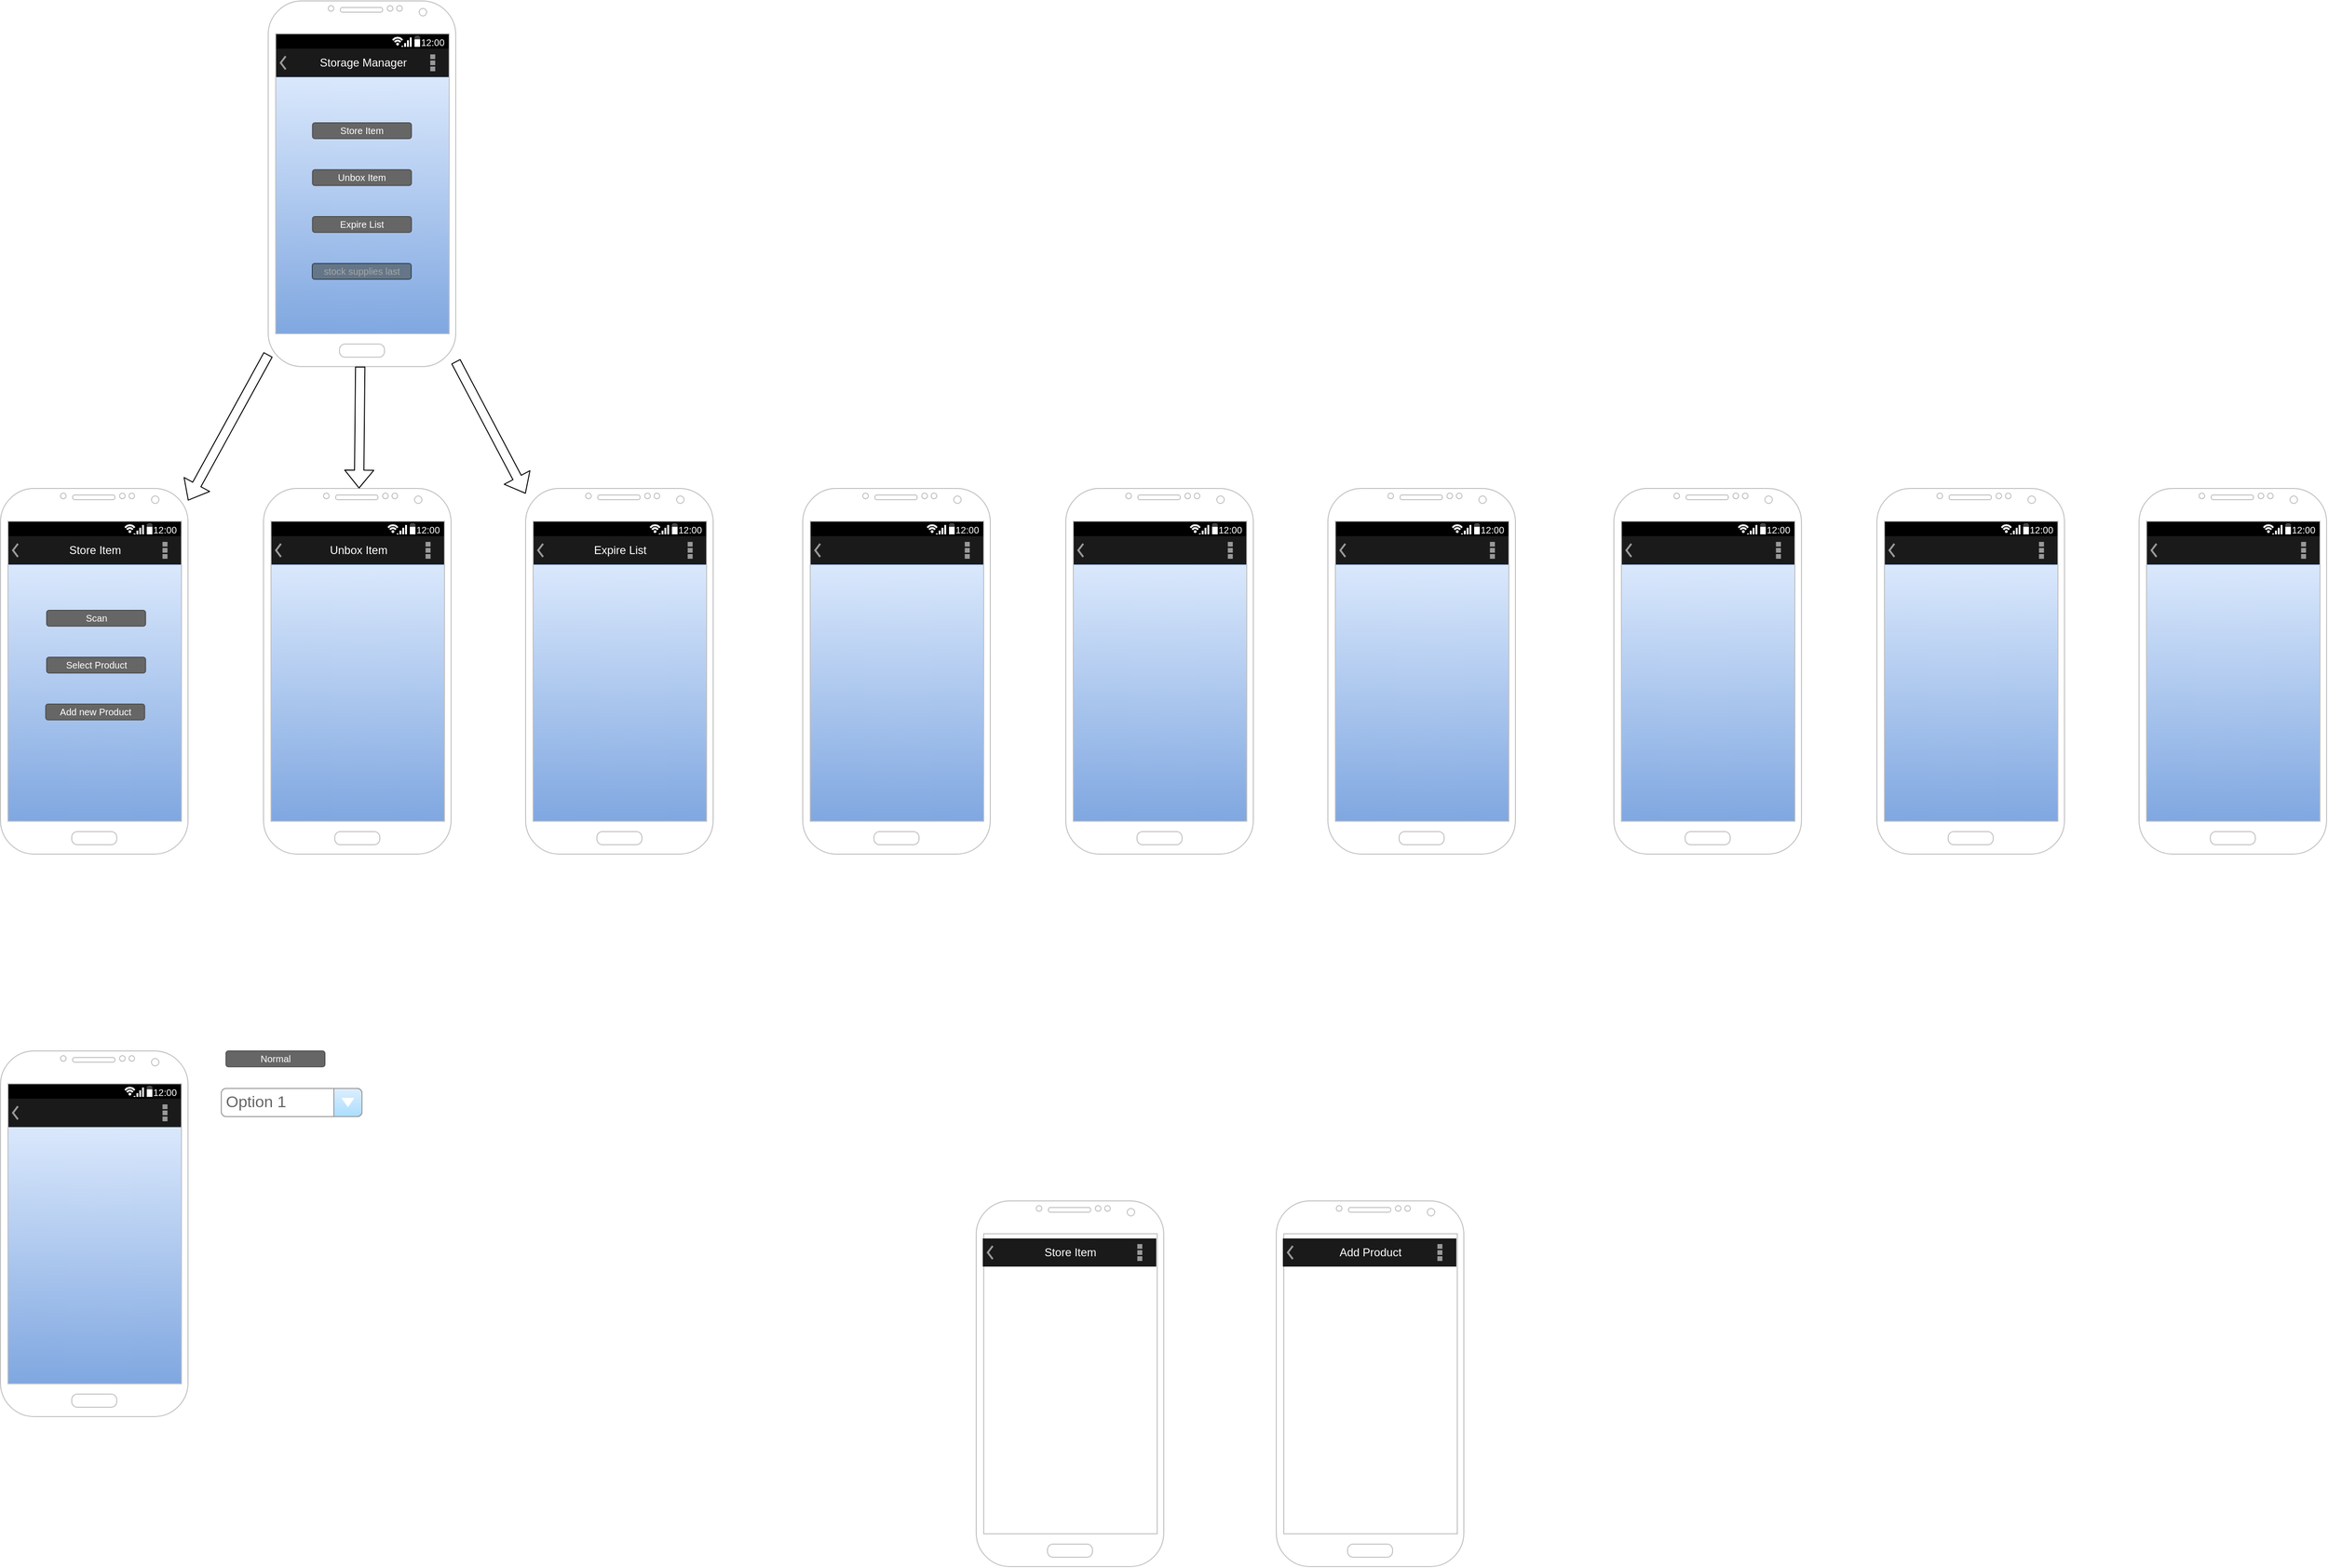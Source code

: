 <mxfile version="13.1.1" type="github">
  <diagram id="CHu45XtJOqBpzsB6C5ND" name="Page-1">
    <mxGraphModel dx="2183" dy="1143" grid="1" gridSize="10" guides="1" tooltips="1" connect="1" arrows="1" fold="1" page="1" pageScale="1" pageWidth="850" pageHeight="1100" math="0" shadow="0">
      <root>
        <mxCell id="0" />
        <mxCell id="1" parent="0" />
        <mxCell id="FvmmlonfM_7MPkLlXJ-B-1" value="" style="verticalLabelPosition=bottom;verticalAlign=top;html=1;shadow=0;dashed=0;strokeWidth=1;shape=mxgraph.android.phone2;strokeColor=#c0c0c0;" parent="1" vertex="1">
          <mxGeometry x="1080" y="1320" width="200" height="390" as="geometry" />
        </mxCell>
        <mxCell id="FvmmlonfM_7MPkLlXJ-B-2" value="Store Item" style="strokeWidth=1;html=1;shadow=0;dashed=0;shape=mxgraph.android.action_bar;fillColor=#1A1A1A;strokeColor=#c0c0c0;strokeWidth=2;fontColor=#FFFFFF;" parent="1" vertex="1">
          <mxGeometry x="1087" y="1360" width="185" height="30" as="geometry" />
        </mxCell>
        <mxCell id="FvmmlonfM_7MPkLlXJ-B-7" value="" style="verticalLabelPosition=bottom;verticalAlign=top;html=1;shadow=0;dashed=0;strokeWidth=1;shape=mxgraph.android.phone2;strokeColor=#c0c0c0;" parent="1" vertex="1">
          <mxGeometry x="1400" y="1320" width="200" height="390" as="geometry" />
        </mxCell>
        <mxCell id="FvmmlonfM_7MPkLlXJ-B-8" value="Add Product" style="strokeWidth=1;html=1;shadow=0;dashed=0;shape=mxgraph.android.action_bar;fillColor=#1A1A1A;strokeColor=#c0c0c0;strokeWidth=2;fontColor=#FFFFFF;" parent="1" vertex="1">
          <mxGeometry x="1407" y="1360" width="185" height="30" as="geometry" />
        </mxCell>
        <mxCell id="jTlXZSJkSVps8n7bUzwx-30" value="" style="group" vertex="1" connectable="0" parent="1">
          <mxGeometry x="39.5" y="1160" width="200" height="390" as="geometry" />
        </mxCell>
        <mxCell id="jTlXZSJkSVps8n7bUzwx-28" value="" style="group" vertex="1" connectable="0" parent="jTlXZSJkSVps8n7bUzwx-30">
          <mxGeometry width="200" height="390" as="geometry" />
        </mxCell>
        <mxCell id="jTlXZSJkSVps8n7bUzwx-32" value="" style="verticalLabelPosition=bottom;verticalAlign=top;html=1;shadow=0;dashed=0;strokeWidth=1;shape=mxgraph.ios.iBgFlat;strokeColor=#6c8ebf;fillColor=#dae8fc;gradientColor=#7ea6e0;" vertex="1" parent="jTlXZSJkSVps8n7bUzwx-28">
          <mxGeometry x="8" y="81" width="187" height="279" as="geometry" />
        </mxCell>
        <mxCell id="jTlXZSJkSVps8n7bUzwx-29" value="" style="strokeWidth=1;html=1;shadow=0;dashed=0;shape=mxgraph.android.action_bar;fillColor=#1A1A1A;strokeColor=#c0c0c0;strokeWidth=2;fontColor=#FFFFFF;" vertex="1" parent="jTlXZSJkSVps8n7bUzwx-28">
          <mxGeometry x="8" y="51" width="185" height="30" as="geometry" />
        </mxCell>
        <mxCell id="jTlXZSJkSVps8n7bUzwx-27" value="" style="strokeWidth=1;html=1;shadow=0;dashed=0;shape=mxgraph.android.statusBar;align=center;fillColor=#000000;strokeColor=#ffffff;fontColor=#ffffff;fontSize=10;aspect=fixed;" vertex="1" parent="jTlXZSJkSVps8n7bUzwx-28">
          <mxGeometry x="8" y="35" width="185" height="15.92" as="geometry" />
        </mxCell>
        <mxCell id="jTlXZSJkSVps8n7bUzwx-26" value="" style="verticalLabelPosition=bottom;verticalAlign=top;html=1;shadow=0;dashed=0;strokeWidth=1;shape=mxgraph.android.phone2;strokeColor=#c0c0c0;" vertex="1" parent="jTlXZSJkSVps8n7bUzwx-28">
          <mxGeometry width="200" height="390" as="geometry" />
        </mxCell>
        <mxCell id="jTlXZSJkSVps8n7bUzwx-31" value="Option 1" style="strokeWidth=1;shadow=0;dashed=0;align=center;html=1;shape=mxgraph.mockup.forms.comboBox;strokeColor=#999999;fillColor=#ddeeff;align=left;fillColor2=#aaddff;mainText=;fontColor=#666666;fontSize=17;spacingLeft=3;" vertex="1" parent="1">
          <mxGeometry x="275" y="1200" width="150" height="30" as="geometry" />
        </mxCell>
        <mxCell id="jTlXZSJkSVps8n7bUzwx-33" value="" style="group" vertex="1" connectable="0" parent="1">
          <mxGeometry x="325" y="40" width="200" height="390" as="geometry" />
        </mxCell>
        <mxCell id="jTlXZSJkSVps8n7bUzwx-34" value="" style="group" vertex="1" connectable="0" parent="jTlXZSJkSVps8n7bUzwx-33">
          <mxGeometry width="200" height="390" as="geometry" />
        </mxCell>
        <mxCell id="jTlXZSJkSVps8n7bUzwx-35" value="" style="verticalLabelPosition=bottom;verticalAlign=top;html=1;shadow=0;dashed=0;strokeWidth=1;shape=mxgraph.ios.iBgFlat;strokeColor=#6c8ebf;fillColor=#dae8fc;gradientColor=#7ea6e0;" vertex="1" parent="jTlXZSJkSVps8n7bUzwx-34">
          <mxGeometry x="8" y="81" width="187" height="279" as="geometry" />
        </mxCell>
        <mxCell id="jTlXZSJkSVps8n7bUzwx-36" value="Storage Manager" style="strokeWidth=1;html=1;shadow=0;dashed=0;shape=mxgraph.android.action_bar;fillColor=#1A1A1A;strokeColor=#c0c0c0;strokeWidth=2;fontColor=#FFFFFF;" vertex="1" parent="jTlXZSJkSVps8n7bUzwx-34">
          <mxGeometry x="8" y="51" width="185" height="30" as="geometry" />
        </mxCell>
        <mxCell id="jTlXZSJkSVps8n7bUzwx-37" value="" style="strokeWidth=1;html=1;shadow=0;dashed=0;shape=mxgraph.android.statusBar;align=center;fillColor=#000000;strokeColor=#ffffff;fontColor=#ffffff;fontSize=10;aspect=fixed;" vertex="1" parent="jTlXZSJkSVps8n7bUzwx-34">
          <mxGeometry x="8" y="35" width="185" height="15.92" as="geometry" />
        </mxCell>
        <mxCell id="jTlXZSJkSVps8n7bUzwx-38" value="" style="verticalLabelPosition=bottom;verticalAlign=top;html=1;shadow=0;dashed=0;strokeWidth=1;shape=mxgraph.android.phone2;strokeColor=#c0c0c0;" vertex="1" parent="jTlXZSJkSVps8n7bUzwx-34">
          <mxGeometry width="200" height="390" as="geometry" />
        </mxCell>
        <mxCell id="jTlXZSJkSVps8n7bUzwx-39" value="Store Item" style="rounded=1;html=1;shadow=0;dashed=0;whiteSpace=wrap;fontSize=10;fillColor=#666666;align=center;strokeColor=#4D4D4D;fontColor=#ffffff;" vertex="1" parent="jTlXZSJkSVps8n7bUzwx-34">
          <mxGeometry x="47.25" y="130" width="105.5" height="16.88" as="geometry" />
        </mxCell>
        <mxCell id="jTlXZSJkSVps8n7bUzwx-40" value="Unbox Item" style="rounded=1;html=1;shadow=0;dashed=0;whiteSpace=wrap;fontSize=10;fillColor=#666666;align=center;strokeColor=#4D4D4D;fontColor=#ffffff;" vertex="1" parent="jTlXZSJkSVps8n7bUzwx-34">
          <mxGeometry x="47.25" y="180" width="105.5" height="16.88" as="geometry" />
        </mxCell>
        <mxCell id="jTlXZSJkSVps8n7bUzwx-41" value="Expire List" style="rounded=1;html=1;shadow=0;dashed=0;whiteSpace=wrap;fontSize=10;fillColor=#666666;align=center;strokeColor=#4D4D4D;fontColor=#ffffff;" vertex="1" parent="jTlXZSJkSVps8n7bUzwx-34">
          <mxGeometry x="47.25" y="230" width="105.5" height="16.88" as="geometry" />
        </mxCell>
        <mxCell id="jTlXZSJkSVps8n7bUzwx-109" value="stock supplies last" style="rounded=1;html=1;shadow=0;dashed=0;whiteSpace=wrap;fontSize=10;fillColor=#647687;align=center;strokeColor=#314354;fontColor=#A6A6A6;" vertex="1" parent="jTlXZSJkSVps8n7bUzwx-34">
          <mxGeometry x="47" y="280" width="105.5" height="16.88" as="geometry" />
        </mxCell>
        <mxCell id="jTlXZSJkSVps8n7bUzwx-42" value="" style="group" vertex="1" connectable="0" parent="1">
          <mxGeometry x="39.5" y="560" width="200" height="390" as="geometry" />
        </mxCell>
        <mxCell id="jTlXZSJkSVps8n7bUzwx-43" value="" style="group" vertex="1" connectable="0" parent="jTlXZSJkSVps8n7bUzwx-42">
          <mxGeometry width="200" height="390" as="geometry" />
        </mxCell>
        <mxCell id="jTlXZSJkSVps8n7bUzwx-44" value="" style="verticalLabelPosition=bottom;verticalAlign=top;html=1;shadow=0;dashed=0;strokeWidth=1;shape=mxgraph.ios.iBgFlat;strokeColor=#6c8ebf;fillColor=#dae8fc;gradientColor=#7ea6e0;" vertex="1" parent="jTlXZSJkSVps8n7bUzwx-43">
          <mxGeometry x="8" y="81" width="187" height="279" as="geometry" />
        </mxCell>
        <mxCell id="jTlXZSJkSVps8n7bUzwx-45" value="Store Item" style="strokeWidth=1;html=1;shadow=0;dashed=0;shape=mxgraph.android.action_bar;fillColor=#1A1A1A;strokeColor=#c0c0c0;strokeWidth=2;fontColor=#FFFFFF;" vertex="1" parent="jTlXZSJkSVps8n7bUzwx-43">
          <mxGeometry x="8" y="51" width="185" height="30" as="geometry" />
        </mxCell>
        <mxCell id="jTlXZSJkSVps8n7bUzwx-46" value="" style="strokeWidth=1;html=1;shadow=0;dashed=0;shape=mxgraph.android.statusBar;align=center;fillColor=#000000;strokeColor=#ffffff;fontColor=#ffffff;fontSize=10;aspect=fixed;" vertex="1" parent="jTlXZSJkSVps8n7bUzwx-43">
          <mxGeometry x="8" y="35" width="185" height="15.92" as="geometry" />
        </mxCell>
        <mxCell id="jTlXZSJkSVps8n7bUzwx-47" value="" style="verticalLabelPosition=bottom;verticalAlign=top;html=1;shadow=0;dashed=0;strokeWidth=1;shape=mxgraph.android.phone2;strokeColor=#c0c0c0;" vertex="1" parent="jTlXZSJkSVps8n7bUzwx-43">
          <mxGeometry width="200" height="390" as="geometry" />
        </mxCell>
        <mxCell id="jTlXZSJkSVps8n7bUzwx-106" value="Scan" style="rounded=1;html=1;shadow=0;dashed=0;whiteSpace=wrap;fontSize=10;fillColor=#666666;align=center;strokeColor=#4D4D4D;fontColor=#ffffff;" vertex="1" parent="jTlXZSJkSVps8n7bUzwx-43">
          <mxGeometry x="49.25" y="130" width="105.5" height="16.88" as="geometry" />
        </mxCell>
        <mxCell id="jTlXZSJkSVps8n7bUzwx-107" value="Select Product" style="rounded=1;html=1;shadow=0;dashed=0;whiteSpace=wrap;fontSize=10;fillColor=#666666;align=center;strokeColor=#4D4D4D;fontColor=#ffffff;" vertex="1" parent="jTlXZSJkSVps8n7bUzwx-43">
          <mxGeometry x="49.25" y="180" width="105.5" height="16.88" as="geometry" />
        </mxCell>
        <mxCell id="jTlXZSJkSVps8n7bUzwx-108" value="Add new Product" style="rounded=1;html=1;shadow=0;dashed=0;whiteSpace=wrap;fontSize=10;fillColor=#666666;align=center;strokeColor=#4D4D4D;fontColor=#ffffff;" vertex="1" parent="jTlXZSJkSVps8n7bUzwx-43">
          <mxGeometry x="48.25" y="230" width="105.5" height="16.88" as="geometry" />
        </mxCell>
        <mxCell id="jTlXZSJkSVps8n7bUzwx-48" value="" style="group" vertex="1" connectable="0" parent="1">
          <mxGeometry x="320" y="560" width="200" height="390" as="geometry" />
        </mxCell>
        <mxCell id="jTlXZSJkSVps8n7bUzwx-49" value="" style="group" vertex="1" connectable="0" parent="jTlXZSJkSVps8n7bUzwx-48">
          <mxGeometry width="200" height="390" as="geometry" />
        </mxCell>
        <mxCell id="jTlXZSJkSVps8n7bUzwx-50" value="" style="verticalLabelPosition=bottom;verticalAlign=top;html=1;shadow=0;dashed=0;strokeWidth=1;shape=mxgraph.ios.iBgFlat;strokeColor=#6c8ebf;fillColor=#dae8fc;gradientColor=#7ea6e0;" vertex="1" parent="jTlXZSJkSVps8n7bUzwx-49">
          <mxGeometry x="8" y="81" width="187" height="279" as="geometry" />
        </mxCell>
        <mxCell id="jTlXZSJkSVps8n7bUzwx-51" value="Unbox Item" style="strokeWidth=1;html=1;shadow=0;dashed=0;shape=mxgraph.android.action_bar;fillColor=#1A1A1A;strokeColor=#c0c0c0;strokeWidth=2;fontColor=#FFFFFF;" vertex="1" parent="jTlXZSJkSVps8n7bUzwx-49">
          <mxGeometry x="8" y="51" width="185" height="30" as="geometry" />
        </mxCell>
        <mxCell id="jTlXZSJkSVps8n7bUzwx-52" value="" style="strokeWidth=1;html=1;shadow=0;dashed=0;shape=mxgraph.android.statusBar;align=center;fillColor=#000000;strokeColor=#ffffff;fontColor=#ffffff;fontSize=10;aspect=fixed;" vertex="1" parent="jTlXZSJkSVps8n7bUzwx-49">
          <mxGeometry x="8" y="35" width="185" height="15.92" as="geometry" />
        </mxCell>
        <mxCell id="jTlXZSJkSVps8n7bUzwx-53" value="" style="verticalLabelPosition=bottom;verticalAlign=top;html=1;shadow=0;dashed=0;strokeWidth=1;shape=mxgraph.android.phone2;strokeColor=#c0c0c0;" vertex="1" parent="jTlXZSJkSVps8n7bUzwx-49">
          <mxGeometry width="200" height="390" as="geometry" />
        </mxCell>
        <mxCell id="jTlXZSJkSVps8n7bUzwx-54" value="" style="group" vertex="1" connectable="0" parent="1">
          <mxGeometry x="599.5" y="560" width="200" height="390" as="geometry" />
        </mxCell>
        <mxCell id="jTlXZSJkSVps8n7bUzwx-55" value="" style="group" vertex="1" connectable="0" parent="jTlXZSJkSVps8n7bUzwx-54">
          <mxGeometry width="200" height="390" as="geometry" />
        </mxCell>
        <mxCell id="jTlXZSJkSVps8n7bUzwx-56" value="" style="verticalLabelPosition=bottom;verticalAlign=top;html=1;shadow=0;dashed=0;strokeWidth=1;shape=mxgraph.ios.iBgFlat;strokeColor=#6c8ebf;fillColor=#dae8fc;gradientColor=#7ea6e0;" vertex="1" parent="jTlXZSJkSVps8n7bUzwx-55">
          <mxGeometry x="8" y="81" width="187" height="279" as="geometry" />
        </mxCell>
        <mxCell id="jTlXZSJkSVps8n7bUzwx-57" value="Expire List" style="strokeWidth=1;html=1;shadow=0;dashed=0;shape=mxgraph.android.action_bar;fillColor=#1A1A1A;strokeColor=#c0c0c0;strokeWidth=2;fontColor=#FFFFFF;" vertex="1" parent="jTlXZSJkSVps8n7bUzwx-55">
          <mxGeometry x="8" y="51" width="185" height="30" as="geometry" />
        </mxCell>
        <mxCell id="jTlXZSJkSVps8n7bUzwx-58" value="" style="strokeWidth=1;html=1;shadow=0;dashed=0;shape=mxgraph.android.statusBar;align=center;fillColor=#000000;strokeColor=#ffffff;fontColor=#ffffff;fontSize=10;aspect=fixed;" vertex="1" parent="jTlXZSJkSVps8n7bUzwx-55">
          <mxGeometry x="8" y="35" width="185" height="15.92" as="geometry" />
        </mxCell>
        <mxCell id="jTlXZSJkSVps8n7bUzwx-59" value="" style="verticalLabelPosition=bottom;verticalAlign=top;html=1;shadow=0;dashed=0;strokeWidth=1;shape=mxgraph.android.phone2;strokeColor=#c0c0c0;" vertex="1" parent="jTlXZSJkSVps8n7bUzwx-55">
          <mxGeometry width="200" height="390" as="geometry" />
        </mxCell>
        <mxCell id="jTlXZSJkSVps8n7bUzwx-60" value="" style="group" vertex="1" connectable="0" parent="1">
          <mxGeometry x="895" y="560" width="200" height="390" as="geometry" />
        </mxCell>
        <mxCell id="jTlXZSJkSVps8n7bUzwx-61" value="" style="group" vertex="1" connectable="0" parent="jTlXZSJkSVps8n7bUzwx-60">
          <mxGeometry width="200" height="390" as="geometry" />
        </mxCell>
        <mxCell id="jTlXZSJkSVps8n7bUzwx-62" value="" style="verticalLabelPosition=bottom;verticalAlign=top;html=1;shadow=0;dashed=0;strokeWidth=1;shape=mxgraph.ios.iBgFlat;strokeColor=#6c8ebf;fillColor=#dae8fc;gradientColor=#7ea6e0;" vertex="1" parent="jTlXZSJkSVps8n7bUzwx-61">
          <mxGeometry x="8" y="81" width="187" height="279" as="geometry" />
        </mxCell>
        <mxCell id="jTlXZSJkSVps8n7bUzwx-63" value="" style="strokeWidth=1;html=1;shadow=0;dashed=0;shape=mxgraph.android.action_bar;fillColor=#1A1A1A;strokeColor=#c0c0c0;strokeWidth=2;fontColor=#FFFFFF;" vertex="1" parent="jTlXZSJkSVps8n7bUzwx-61">
          <mxGeometry x="8" y="51" width="185" height="30" as="geometry" />
        </mxCell>
        <mxCell id="jTlXZSJkSVps8n7bUzwx-64" value="" style="strokeWidth=1;html=1;shadow=0;dashed=0;shape=mxgraph.android.statusBar;align=center;fillColor=#000000;strokeColor=#ffffff;fontColor=#ffffff;fontSize=10;aspect=fixed;" vertex="1" parent="jTlXZSJkSVps8n7bUzwx-61">
          <mxGeometry x="8" y="35" width="185" height="15.92" as="geometry" />
        </mxCell>
        <mxCell id="jTlXZSJkSVps8n7bUzwx-65" value="" style="verticalLabelPosition=bottom;verticalAlign=top;html=1;shadow=0;dashed=0;strokeWidth=1;shape=mxgraph.android.phone2;strokeColor=#c0c0c0;" vertex="1" parent="jTlXZSJkSVps8n7bUzwx-61">
          <mxGeometry width="200" height="390" as="geometry" />
        </mxCell>
        <mxCell id="jTlXZSJkSVps8n7bUzwx-66" value="" style="group" vertex="1" connectable="0" parent="1">
          <mxGeometry x="1175.5" y="560" width="200" height="390" as="geometry" />
        </mxCell>
        <mxCell id="jTlXZSJkSVps8n7bUzwx-67" value="" style="group" vertex="1" connectable="0" parent="jTlXZSJkSVps8n7bUzwx-66">
          <mxGeometry width="200" height="390" as="geometry" />
        </mxCell>
        <mxCell id="jTlXZSJkSVps8n7bUzwx-68" value="" style="verticalLabelPosition=bottom;verticalAlign=top;html=1;shadow=0;dashed=0;strokeWidth=1;shape=mxgraph.ios.iBgFlat;strokeColor=#6c8ebf;fillColor=#dae8fc;gradientColor=#7ea6e0;" vertex="1" parent="jTlXZSJkSVps8n7bUzwx-67">
          <mxGeometry x="8" y="81" width="187" height="279" as="geometry" />
        </mxCell>
        <mxCell id="jTlXZSJkSVps8n7bUzwx-69" value="" style="strokeWidth=1;html=1;shadow=0;dashed=0;shape=mxgraph.android.action_bar;fillColor=#1A1A1A;strokeColor=#c0c0c0;strokeWidth=2;fontColor=#FFFFFF;" vertex="1" parent="jTlXZSJkSVps8n7bUzwx-67">
          <mxGeometry x="8" y="51" width="185" height="30" as="geometry" />
        </mxCell>
        <mxCell id="jTlXZSJkSVps8n7bUzwx-70" value="" style="strokeWidth=1;html=1;shadow=0;dashed=0;shape=mxgraph.android.statusBar;align=center;fillColor=#000000;strokeColor=#ffffff;fontColor=#ffffff;fontSize=10;aspect=fixed;" vertex="1" parent="jTlXZSJkSVps8n7bUzwx-67">
          <mxGeometry x="8" y="35" width="185" height="15.92" as="geometry" />
        </mxCell>
        <mxCell id="jTlXZSJkSVps8n7bUzwx-71" value="" style="verticalLabelPosition=bottom;verticalAlign=top;html=1;shadow=0;dashed=0;strokeWidth=1;shape=mxgraph.android.phone2;strokeColor=#c0c0c0;" vertex="1" parent="jTlXZSJkSVps8n7bUzwx-67">
          <mxGeometry width="200" height="390" as="geometry" />
        </mxCell>
        <mxCell id="jTlXZSJkSVps8n7bUzwx-72" value="" style="group" vertex="1" connectable="0" parent="1">
          <mxGeometry x="1455" y="560" width="200" height="390" as="geometry" />
        </mxCell>
        <mxCell id="jTlXZSJkSVps8n7bUzwx-73" value="" style="group" vertex="1" connectable="0" parent="jTlXZSJkSVps8n7bUzwx-72">
          <mxGeometry width="200" height="390" as="geometry" />
        </mxCell>
        <mxCell id="jTlXZSJkSVps8n7bUzwx-74" value="" style="verticalLabelPosition=bottom;verticalAlign=top;html=1;shadow=0;dashed=0;strokeWidth=1;shape=mxgraph.ios.iBgFlat;strokeColor=#6c8ebf;fillColor=#dae8fc;gradientColor=#7ea6e0;" vertex="1" parent="jTlXZSJkSVps8n7bUzwx-73">
          <mxGeometry x="8" y="81" width="187" height="279" as="geometry" />
        </mxCell>
        <mxCell id="jTlXZSJkSVps8n7bUzwx-75" value="" style="strokeWidth=1;html=1;shadow=0;dashed=0;shape=mxgraph.android.action_bar;fillColor=#1A1A1A;strokeColor=#c0c0c0;strokeWidth=2;fontColor=#FFFFFF;" vertex="1" parent="jTlXZSJkSVps8n7bUzwx-73">
          <mxGeometry x="8" y="51" width="185" height="30" as="geometry" />
        </mxCell>
        <mxCell id="jTlXZSJkSVps8n7bUzwx-76" value="" style="strokeWidth=1;html=1;shadow=0;dashed=0;shape=mxgraph.android.statusBar;align=center;fillColor=#000000;strokeColor=#ffffff;fontColor=#ffffff;fontSize=10;aspect=fixed;" vertex="1" parent="jTlXZSJkSVps8n7bUzwx-73">
          <mxGeometry x="8" y="35" width="185" height="15.92" as="geometry" />
        </mxCell>
        <mxCell id="jTlXZSJkSVps8n7bUzwx-77" value="" style="verticalLabelPosition=bottom;verticalAlign=top;html=1;shadow=0;dashed=0;strokeWidth=1;shape=mxgraph.android.phone2;strokeColor=#c0c0c0;" vertex="1" parent="jTlXZSJkSVps8n7bUzwx-73">
          <mxGeometry width="200" height="390" as="geometry" />
        </mxCell>
        <mxCell id="jTlXZSJkSVps8n7bUzwx-78" value="" style="group" vertex="1" connectable="0" parent="1">
          <mxGeometry x="1760" y="560" width="200" height="390" as="geometry" />
        </mxCell>
        <mxCell id="jTlXZSJkSVps8n7bUzwx-79" value="" style="group" vertex="1" connectable="0" parent="jTlXZSJkSVps8n7bUzwx-78">
          <mxGeometry width="200" height="390" as="geometry" />
        </mxCell>
        <mxCell id="jTlXZSJkSVps8n7bUzwx-80" value="" style="verticalLabelPosition=bottom;verticalAlign=top;html=1;shadow=0;dashed=0;strokeWidth=1;shape=mxgraph.ios.iBgFlat;strokeColor=#6c8ebf;fillColor=#dae8fc;gradientColor=#7ea6e0;" vertex="1" parent="jTlXZSJkSVps8n7bUzwx-79">
          <mxGeometry x="8" y="81" width="187" height="279" as="geometry" />
        </mxCell>
        <mxCell id="jTlXZSJkSVps8n7bUzwx-81" value="" style="strokeWidth=1;html=1;shadow=0;dashed=0;shape=mxgraph.android.action_bar;fillColor=#1A1A1A;strokeColor=#c0c0c0;strokeWidth=2;fontColor=#FFFFFF;" vertex="1" parent="jTlXZSJkSVps8n7bUzwx-79">
          <mxGeometry x="8" y="51" width="185" height="30" as="geometry" />
        </mxCell>
        <mxCell id="jTlXZSJkSVps8n7bUzwx-82" value="" style="strokeWidth=1;html=1;shadow=0;dashed=0;shape=mxgraph.android.statusBar;align=center;fillColor=#000000;strokeColor=#ffffff;fontColor=#ffffff;fontSize=10;aspect=fixed;" vertex="1" parent="jTlXZSJkSVps8n7bUzwx-79">
          <mxGeometry x="8" y="35" width="185" height="15.92" as="geometry" />
        </mxCell>
        <mxCell id="jTlXZSJkSVps8n7bUzwx-83" value="" style="verticalLabelPosition=bottom;verticalAlign=top;html=1;shadow=0;dashed=0;strokeWidth=1;shape=mxgraph.android.phone2;strokeColor=#c0c0c0;" vertex="1" parent="jTlXZSJkSVps8n7bUzwx-79">
          <mxGeometry width="200" height="390" as="geometry" />
        </mxCell>
        <mxCell id="jTlXZSJkSVps8n7bUzwx-84" value="" style="group" vertex="1" connectable="0" parent="1">
          <mxGeometry x="2040.5" y="560" width="200" height="390" as="geometry" />
        </mxCell>
        <mxCell id="jTlXZSJkSVps8n7bUzwx-85" value="" style="group" vertex="1" connectable="0" parent="jTlXZSJkSVps8n7bUzwx-84">
          <mxGeometry width="200" height="390" as="geometry" />
        </mxCell>
        <mxCell id="jTlXZSJkSVps8n7bUzwx-86" value="" style="verticalLabelPosition=bottom;verticalAlign=top;html=1;shadow=0;dashed=0;strokeWidth=1;shape=mxgraph.ios.iBgFlat;strokeColor=#6c8ebf;fillColor=#dae8fc;gradientColor=#7ea6e0;" vertex="1" parent="jTlXZSJkSVps8n7bUzwx-85">
          <mxGeometry x="8" y="81" width="187" height="279" as="geometry" />
        </mxCell>
        <mxCell id="jTlXZSJkSVps8n7bUzwx-87" value="" style="strokeWidth=1;html=1;shadow=0;dashed=0;shape=mxgraph.android.action_bar;fillColor=#1A1A1A;strokeColor=#c0c0c0;strokeWidth=2;fontColor=#FFFFFF;" vertex="1" parent="jTlXZSJkSVps8n7bUzwx-85">
          <mxGeometry x="8" y="51" width="185" height="30" as="geometry" />
        </mxCell>
        <mxCell id="jTlXZSJkSVps8n7bUzwx-88" value="" style="strokeWidth=1;html=1;shadow=0;dashed=0;shape=mxgraph.android.statusBar;align=center;fillColor=#000000;strokeColor=#ffffff;fontColor=#ffffff;fontSize=10;aspect=fixed;" vertex="1" parent="jTlXZSJkSVps8n7bUzwx-85">
          <mxGeometry x="8" y="35" width="185" height="15.92" as="geometry" />
        </mxCell>
        <mxCell id="jTlXZSJkSVps8n7bUzwx-89" value="" style="verticalLabelPosition=bottom;verticalAlign=top;html=1;shadow=0;dashed=0;strokeWidth=1;shape=mxgraph.android.phone2;strokeColor=#c0c0c0;" vertex="1" parent="jTlXZSJkSVps8n7bUzwx-85">
          <mxGeometry width="200" height="390" as="geometry" />
        </mxCell>
        <mxCell id="jTlXZSJkSVps8n7bUzwx-90" value="" style="group" vertex="1" connectable="0" parent="1">
          <mxGeometry x="2320" y="560" width="200" height="390" as="geometry" />
        </mxCell>
        <mxCell id="jTlXZSJkSVps8n7bUzwx-91" value="" style="group" vertex="1" connectable="0" parent="jTlXZSJkSVps8n7bUzwx-90">
          <mxGeometry width="200" height="390" as="geometry" />
        </mxCell>
        <mxCell id="jTlXZSJkSVps8n7bUzwx-92" value="" style="verticalLabelPosition=bottom;verticalAlign=top;html=1;shadow=0;dashed=0;strokeWidth=1;shape=mxgraph.ios.iBgFlat;strokeColor=#6c8ebf;fillColor=#dae8fc;gradientColor=#7ea6e0;" vertex="1" parent="jTlXZSJkSVps8n7bUzwx-91">
          <mxGeometry x="8" y="81" width="187" height="279" as="geometry" />
        </mxCell>
        <mxCell id="jTlXZSJkSVps8n7bUzwx-93" value="" style="strokeWidth=1;html=1;shadow=0;dashed=0;shape=mxgraph.android.action_bar;fillColor=#1A1A1A;strokeColor=#c0c0c0;strokeWidth=2;fontColor=#FFFFFF;" vertex="1" parent="jTlXZSJkSVps8n7bUzwx-91">
          <mxGeometry x="8" y="51" width="185" height="30" as="geometry" />
        </mxCell>
        <mxCell id="jTlXZSJkSVps8n7bUzwx-94" value="" style="strokeWidth=1;html=1;shadow=0;dashed=0;shape=mxgraph.android.statusBar;align=center;fillColor=#000000;strokeColor=#ffffff;fontColor=#ffffff;fontSize=10;aspect=fixed;" vertex="1" parent="jTlXZSJkSVps8n7bUzwx-91">
          <mxGeometry x="8" y="35" width="185" height="15.92" as="geometry" />
        </mxCell>
        <mxCell id="jTlXZSJkSVps8n7bUzwx-95" value="" style="verticalLabelPosition=bottom;verticalAlign=top;html=1;shadow=0;dashed=0;strokeWidth=1;shape=mxgraph.android.phone2;strokeColor=#c0c0c0;" vertex="1" parent="jTlXZSJkSVps8n7bUzwx-91">
          <mxGeometry width="200" height="390" as="geometry" />
        </mxCell>
        <mxCell id="jTlXZSJkSVps8n7bUzwx-102" value="" style="shape=flexArrow;endArrow=classic;html=1;" edge="1" parent="1" source="jTlXZSJkSVps8n7bUzwx-38" target="jTlXZSJkSVps8n7bUzwx-47">
          <mxGeometry width="50" height="50" relative="1" as="geometry">
            <mxPoint x="250" y="411" as="sourcePoint" />
            <mxPoint x="250" y="20" as="targetPoint" />
          </mxGeometry>
        </mxCell>
        <mxCell id="jTlXZSJkSVps8n7bUzwx-103" value="" style="shape=flexArrow;endArrow=classic;html=1;" edge="1" parent="1" source="jTlXZSJkSVps8n7bUzwx-38" target="jTlXZSJkSVps8n7bUzwx-53">
          <mxGeometry width="50" height="50" relative="1" as="geometry">
            <mxPoint x="440" y="530" as="sourcePoint" />
            <mxPoint x="490" y="480" as="targetPoint" />
          </mxGeometry>
        </mxCell>
        <mxCell id="jTlXZSJkSVps8n7bUzwx-104" value="" style="shape=flexArrow;endArrow=classic;html=1;" edge="1" parent="1" source="jTlXZSJkSVps8n7bUzwx-38" target="jTlXZSJkSVps8n7bUzwx-59">
          <mxGeometry width="50" height="50" relative="1" as="geometry">
            <mxPoint x="680" y="520" as="sourcePoint" />
            <mxPoint x="730" y="470" as="targetPoint" />
          </mxGeometry>
        </mxCell>
        <mxCell id="jTlXZSJkSVps8n7bUzwx-110" value="Normal" style="rounded=1;html=1;shadow=0;dashed=0;whiteSpace=wrap;fontSize=10;fillColor=#666666;align=center;strokeColor=#4D4D4D;fontColor=#ffffff;" vertex="1" parent="1">
          <mxGeometry x="280" y="1160" width="105.5" height="16.88" as="geometry" />
        </mxCell>
      </root>
    </mxGraphModel>
  </diagram>
</mxfile>
